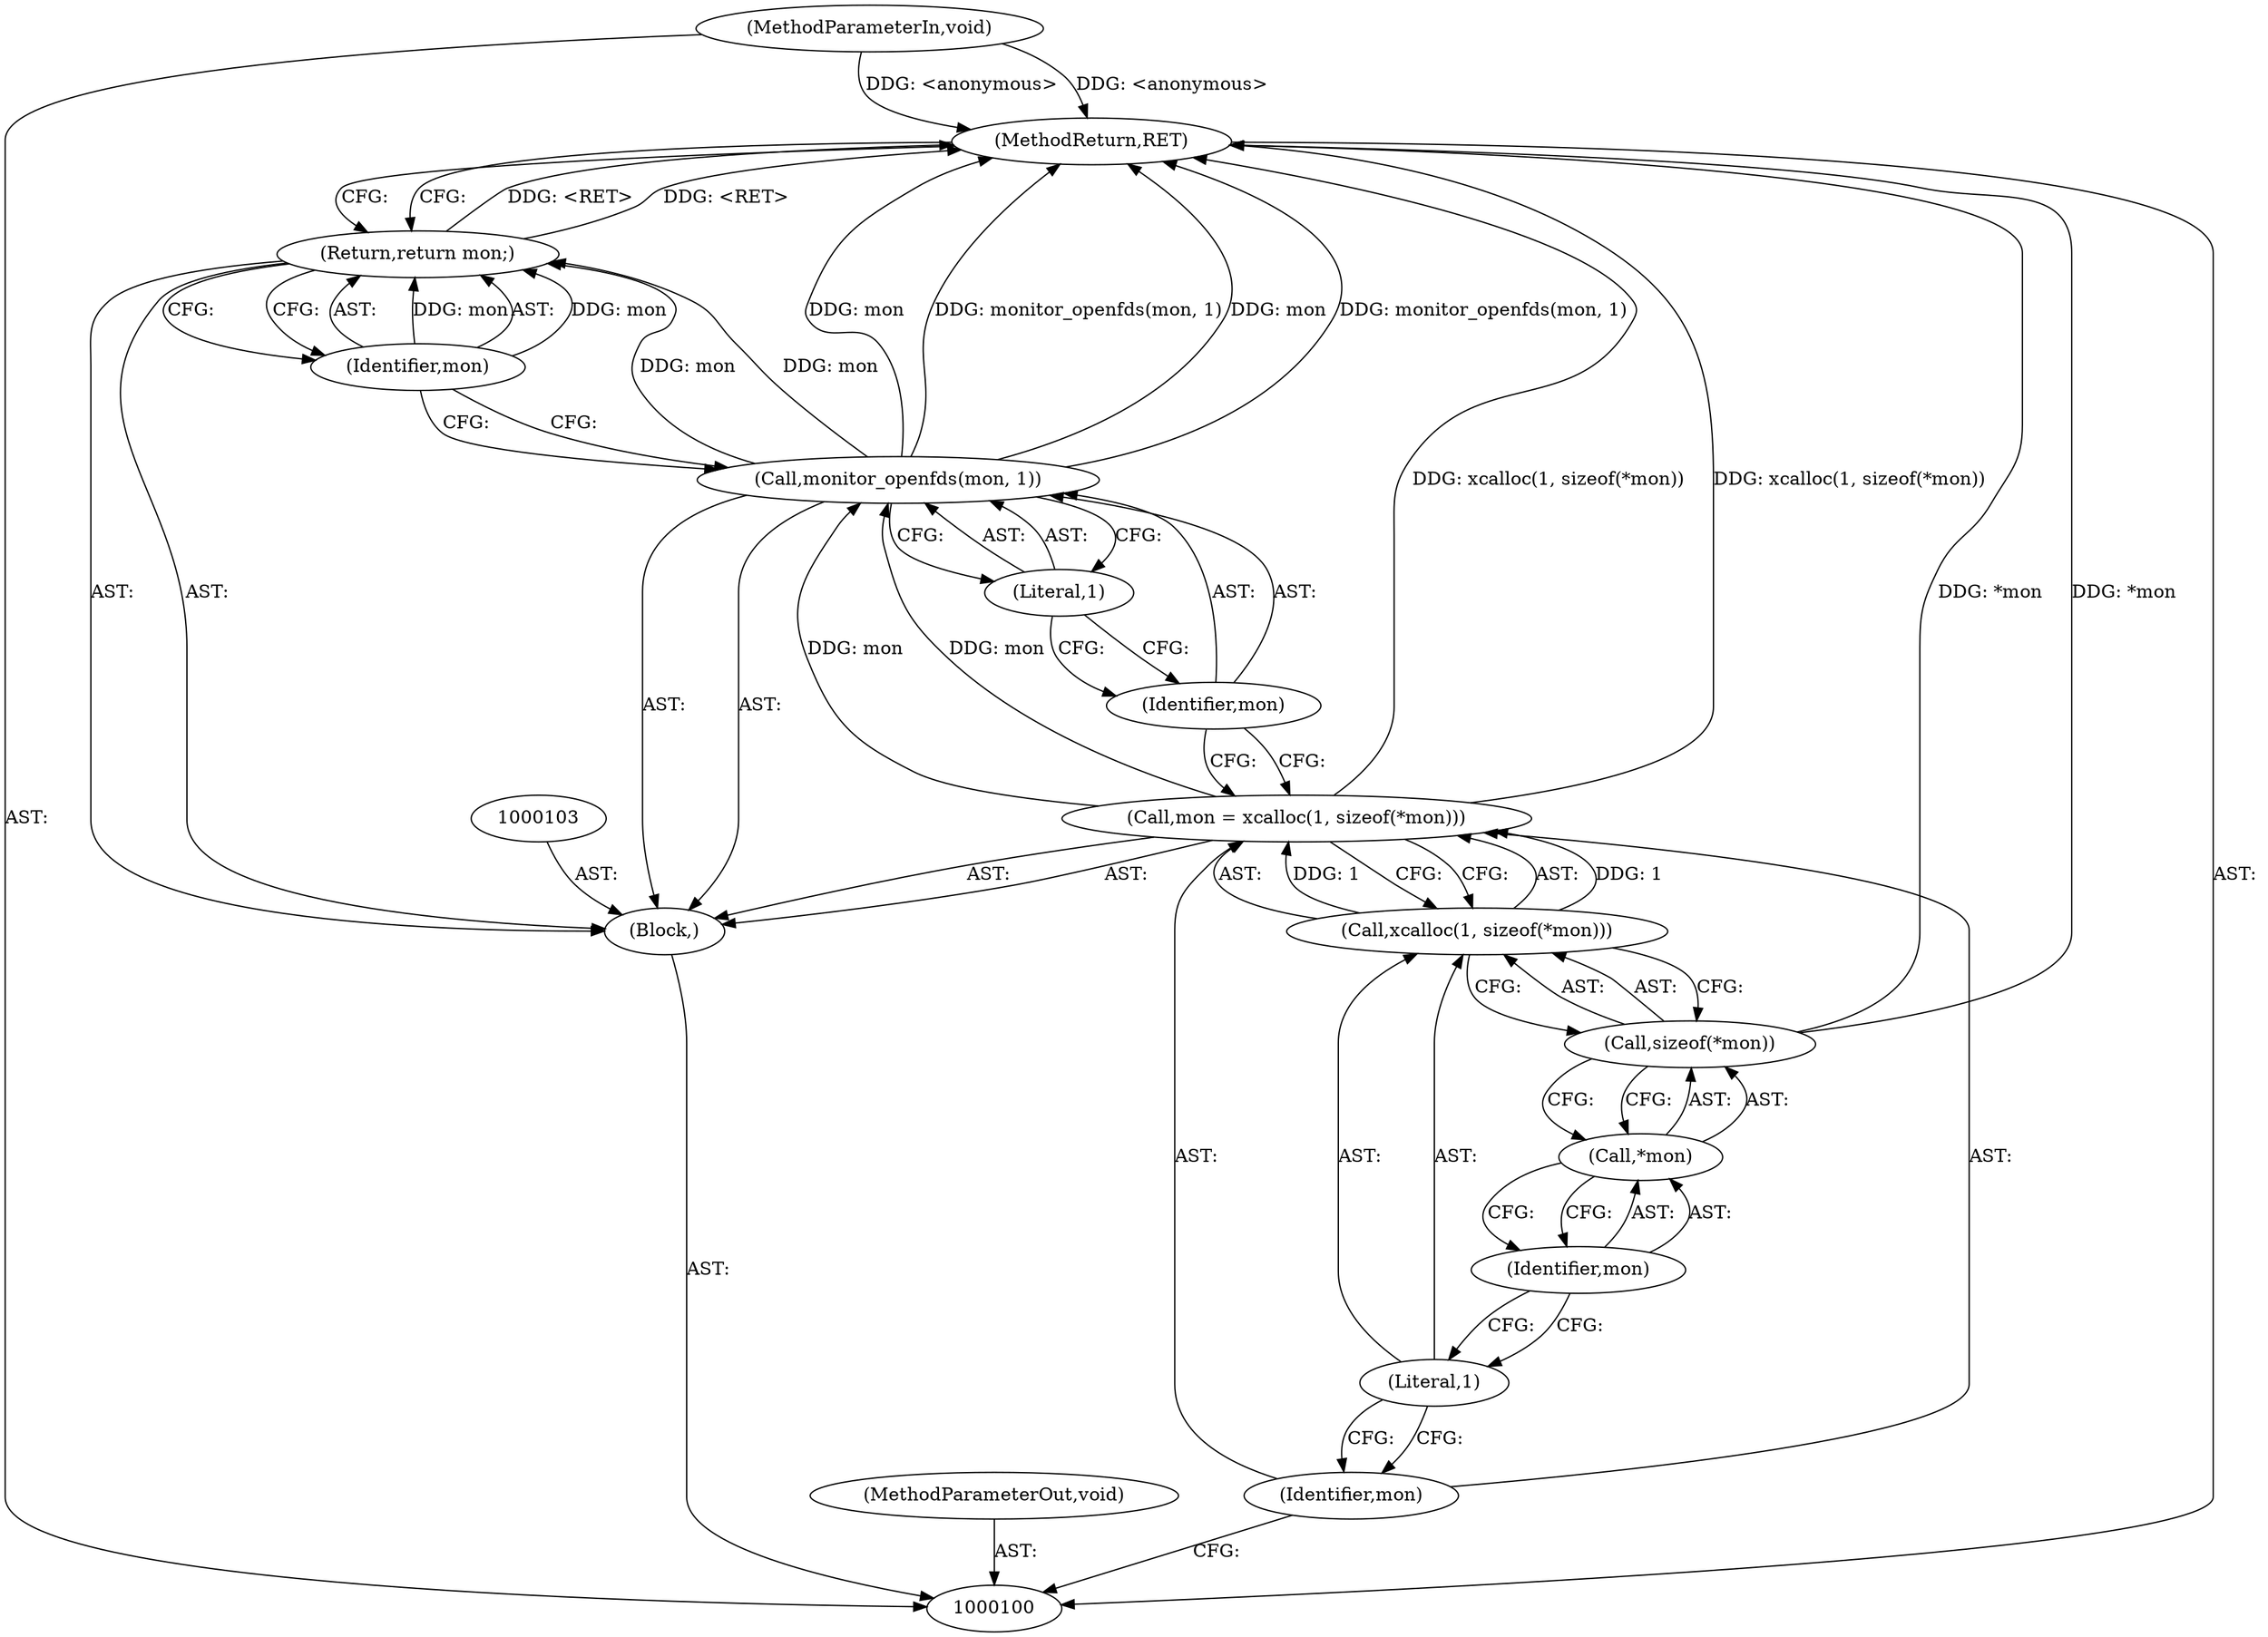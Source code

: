 digraph "0_src_3095060f479b86288e31c79ecbc5131a66bcd2f9_1" {
"1000116" [label="(MethodReturn,RET)"];
"1000101" [label="(MethodParameterIn,void)"];
"1000144" [label="(MethodParameterOut,void)"];
"1000102" [label="(Block,)"];
"1000107" [label="(Literal,1)"];
"1000108" [label="(Call,sizeof(*mon))"];
"1000104" [label="(Call,mon = xcalloc(1, sizeof(*mon)))"];
"1000105" [label="(Identifier,mon)"];
"1000109" [label="(Call,*mon)"];
"1000110" [label="(Identifier,mon)"];
"1000106" [label="(Call,xcalloc(1, sizeof(*mon)))"];
"1000112" [label="(Identifier,mon)"];
"1000111" [label="(Call,monitor_openfds(mon, 1))"];
"1000113" [label="(Literal,1)"];
"1000114" [label="(Return,return mon;)"];
"1000115" [label="(Identifier,mon)"];
"1000116" -> "1000100"  [label="AST: "];
"1000116" -> "1000114"  [label="CFG: "];
"1000111" -> "1000116"  [label="DDG: mon"];
"1000111" -> "1000116"  [label="DDG: monitor_openfds(mon, 1)"];
"1000101" -> "1000116"  [label="DDG: <anonymous>"];
"1000104" -> "1000116"  [label="DDG: xcalloc(1, sizeof(*mon))"];
"1000108" -> "1000116"  [label="DDG: *mon"];
"1000114" -> "1000116"  [label="DDG: <RET>"];
"1000101" -> "1000100"  [label="AST: "];
"1000101" -> "1000116"  [label="DDG: <anonymous>"];
"1000144" -> "1000100"  [label="AST: "];
"1000102" -> "1000100"  [label="AST: "];
"1000103" -> "1000102"  [label="AST: "];
"1000104" -> "1000102"  [label="AST: "];
"1000111" -> "1000102"  [label="AST: "];
"1000114" -> "1000102"  [label="AST: "];
"1000107" -> "1000106"  [label="AST: "];
"1000107" -> "1000105"  [label="CFG: "];
"1000110" -> "1000107"  [label="CFG: "];
"1000108" -> "1000106"  [label="AST: "];
"1000108" -> "1000109"  [label="CFG: "];
"1000109" -> "1000108"  [label="AST: "];
"1000106" -> "1000108"  [label="CFG: "];
"1000108" -> "1000116"  [label="DDG: *mon"];
"1000104" -> "1000102"  [label="AST: "];
"1000104" -> "1000106"  [label="CFG: "];
"1000105" -> "1000104"  [label="AST: "];
"1000106" -> "1000104"  [label="AST: "];
"1000112" -> "1000104"  [label="CFG: "];
"1000104" -> "1000116"  [label="DDG: xcalloc(1, sizeof(*mon))"];
"1000106" -> "1000104"  [label="DDG: 1"];
"1000104" -> "1000111"  [label="DDG: mon"];
"1000105" -> "1000104"  [label="AST: "];
"1000105" -> "1000100"  [label="CFG: "];
"1000107" -> "1000105"  [label="CFG: "];
"1000109" -> "1000108"  [label="AST: "];
"1000109" -> "1000110"  [label="CFG: "];
"1000110" -> "1000109"  [label="AST: "];
"1000108" -> "1000109"  [label="CFG: "];
"1000110" -> "1000109"  [label="AST: "];
"1000110" -> "1000107"  [label="CFG: "];
"1000109" -> "1000110"  [label="CFG: "];
"1000106" -> "1000104"  [label="AST: "];
"1000106" -> "1000108"  [label="CFG: "];
"1000107" -> "1000106"  [label="AST: "];
"1000108" -> "1000106"  [label="AST: "];
"1000104" -> "1000106"  [label="CFG: "];
"1000106" -> "1000104"  [label="DDG: 1"];
"1000112" -> "1000111"  [label="AST: "];
"1000112" -> "1000104"  [label="CFG: "];
"1000113" -> "1000112"  [label="CFG: "];
"1000111" -> "1000102"  [label="AST: "];
"1000111" -> "1000113"  [label="CFG: "];
"1000112" -> "1000111"  [label="AST: "];
"1000113" -> "1000111"  [label="AST: "];
"1000115" -> "1000111"  [label="CFG: "];
"1000111" -> "1000116"  [label="DDG: mon"];
"1000111" -> "1000116"  [label="DDG: monitor_openfds(mon, 1)"];
"1000104" -> "1000111"  [label="DDG: mon"];
"1000111" -> "1000114"  [label="DDG: mon"];
"1000113" -> "1000111"  [label="AST: "];
"1000113" -> "1000112"  [label="CFG: "];
"1000111" -> "1000113"  [label="CFG: "];
"1000114" -> "1000102"  [label="AST: "];
"1000114" -> "1000115"  [label="CFG: "];
"1000115" -> "1000114"  [label="AST: "];
"1000116" -> "1000114"  [label="CFG: "];
"1000114" -> "1000116"  [label="DDG: <RET>"];
"1000115" -> "1000114"  [label="DDG: mon"];
"1000111" -> "1000114"  [label="DDG: mon"];
"1000115" -> "1000114"  [label="AST: "];
"1000115" -> "1000111"  [label="CFG: "];
"1000114" -> "1000115"  [label="CFG: "];
"1000115" -> "1000114"  [label="DDG: mon"];
}
